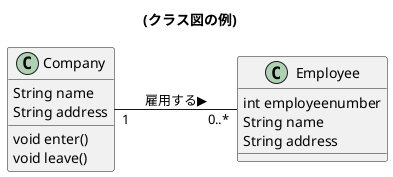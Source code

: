 @startuml hiroka
' startumlの右に任意の名前を付ける
title:(クラス図の例)
' titleも任意の名前
left to right direction
' 関連を書いたときにデフォルトでは上から下になるので左から右にする
' 各クラスを列挙する
class Company{
    String name
    String address
    void enter()
    void leave()
}
class Employee{
    int employeenumber
    String name
    String address
}
' 関連を列挙する
Company "1"--"0..*" Employee :雇用する▶
@enduml